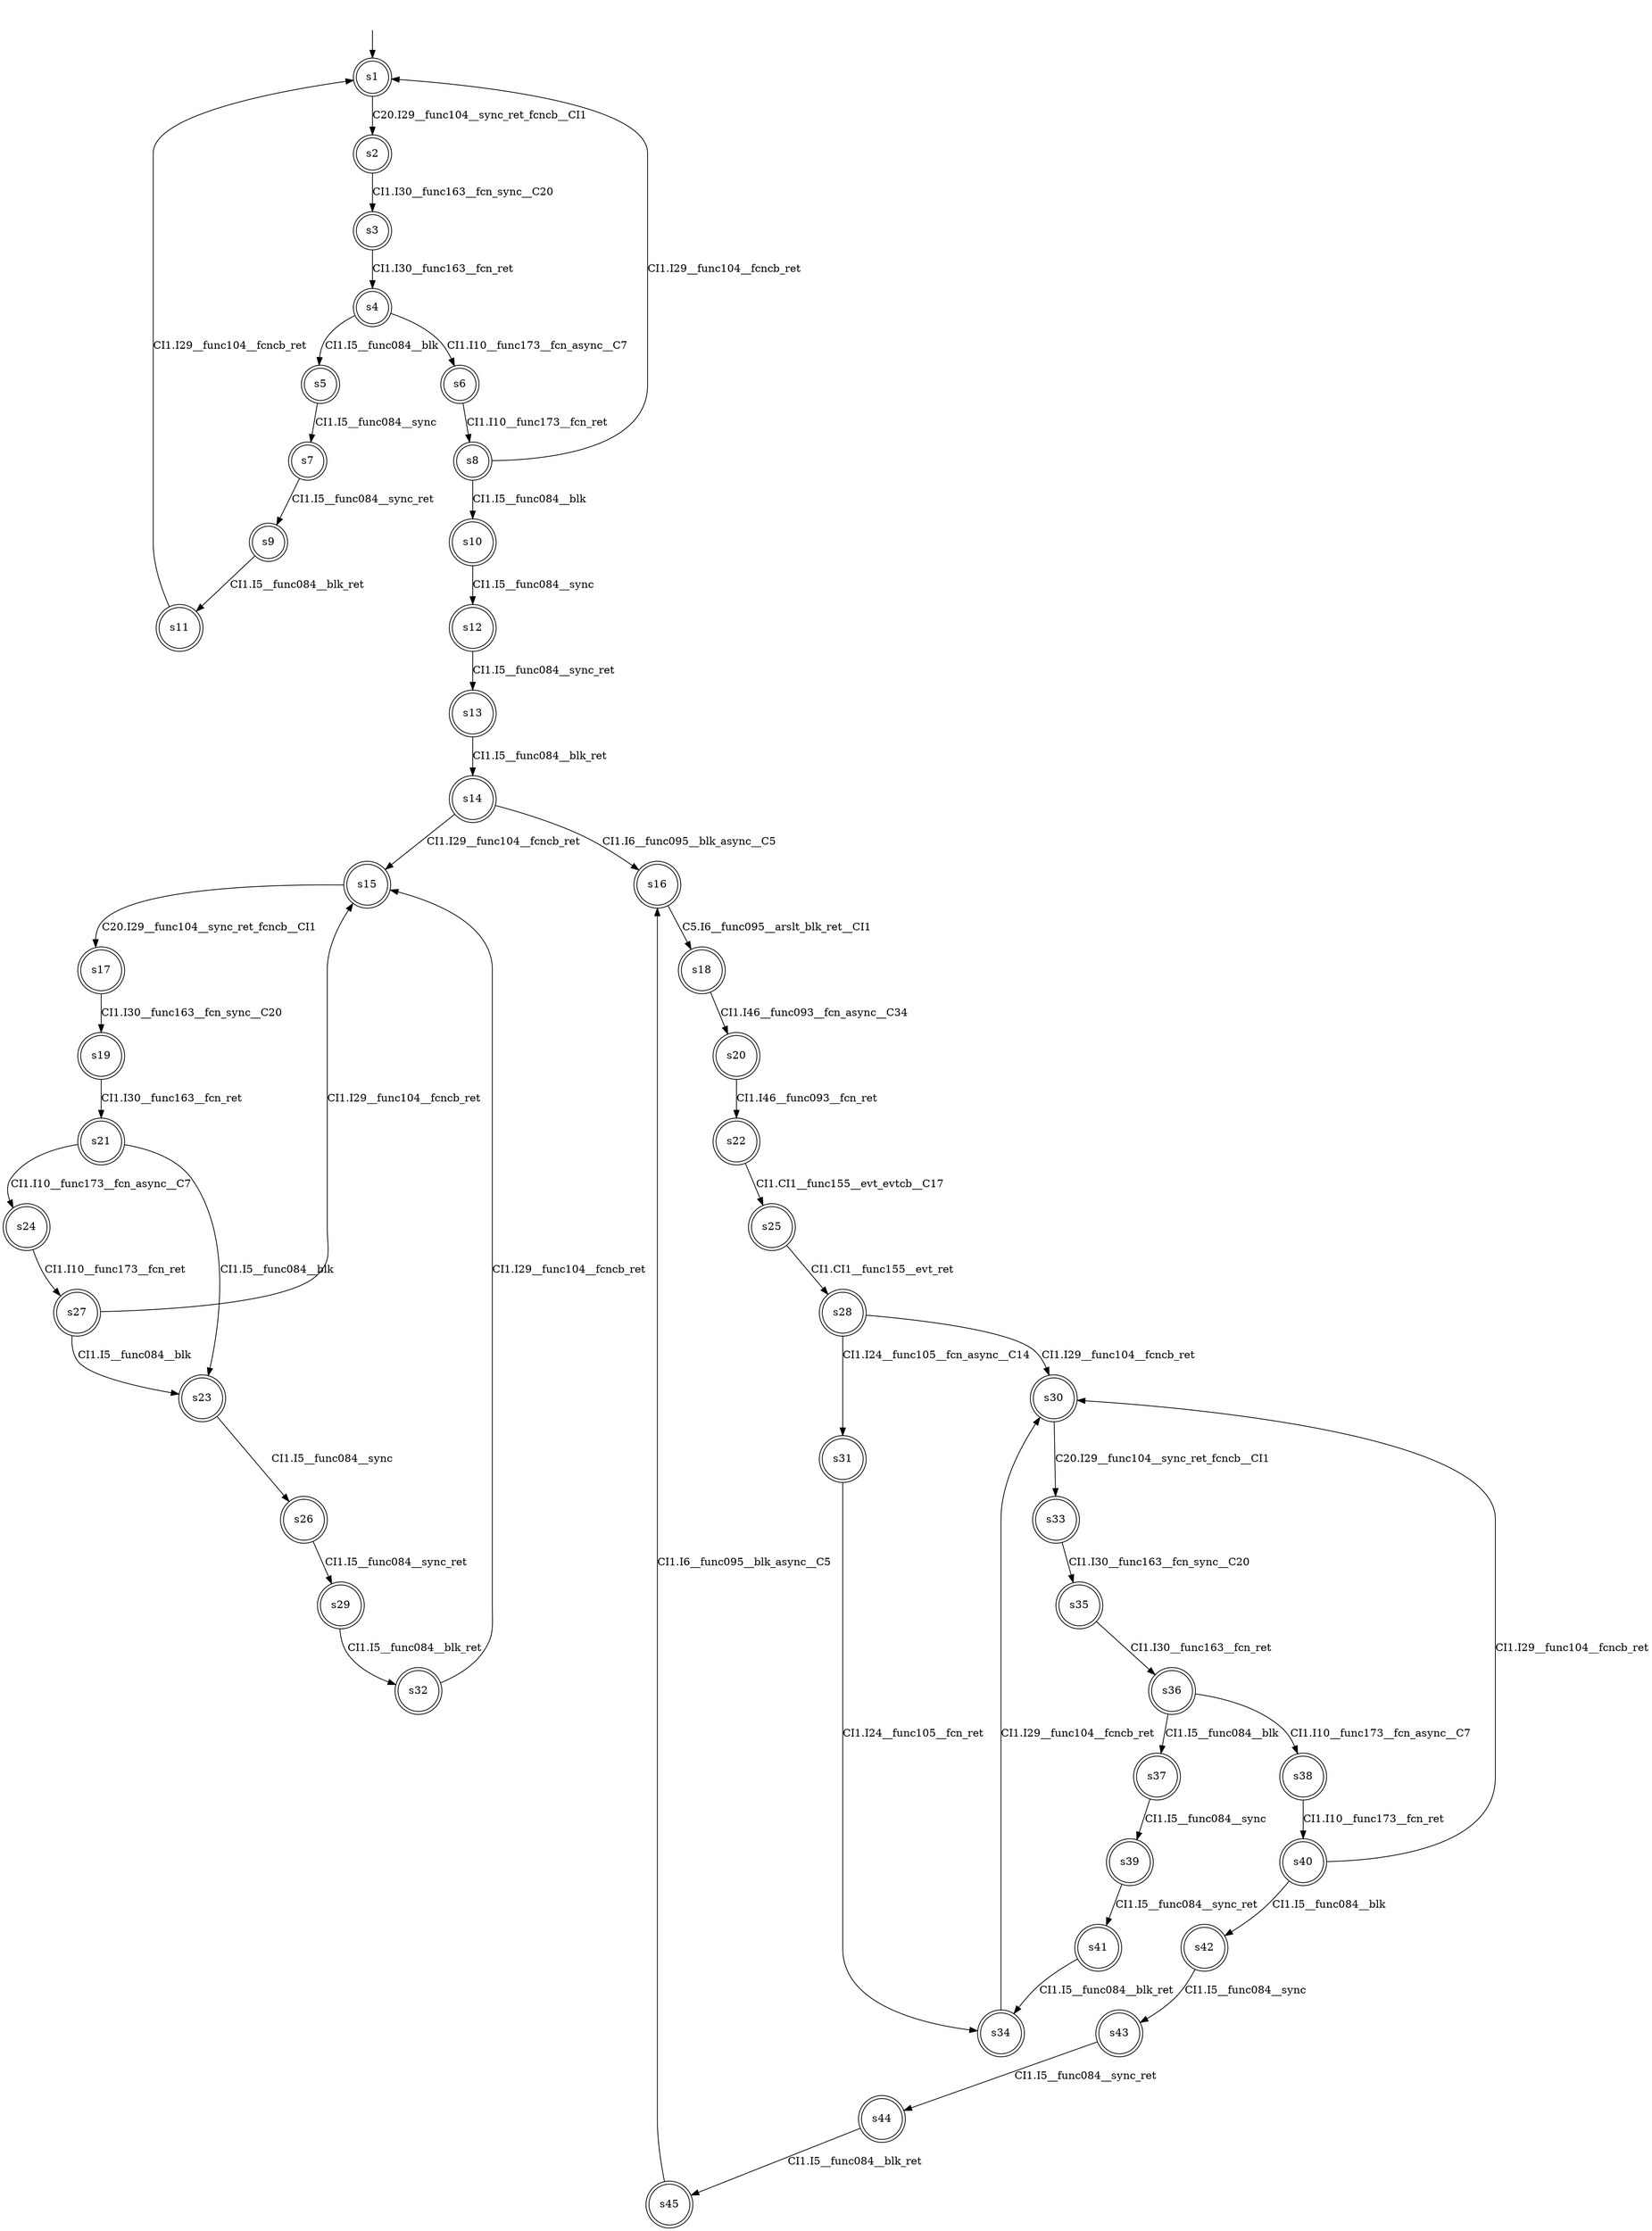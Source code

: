 digraph automaton {
	1 [label=<s1> shape="doublecircle"];
	2 [label=<s2> shape="doublecircle"];
	3 [label=<s3> shape="doublecircle"];
	4 [label=<s4> shape="doublecircle"];
	5 [label=<s5> shape="doublecircle"];
	6 [label=<s6> shape="doublecircle"];
	7 [label=<s7> shape="doublecircle"];
	8 [label=<s8> shape="doublecircle"];
	9 [label=<s9> shape="doublecircle"];
	10 [label=<s10> shape="doublecircle"];
	11 [label=<s11> shape="doublecircle"];
	12 [label=<s12> shape="doublecircle"];
	13 [label=<s13> shape="doublecircle"];
	14 [label=<s14> shape="doublecircle"];
	15 [label=<s15> shape="doublecircle"];
	16 [label=<s16> shape="doublecircle"];
	17 [label=<s17> shape="doublecircle"];
	18 [label=<s18> shape="doublecircle"];
	19 [label=<s19> shape="doublecircle"];
	20 [label=<s20> shape="doublecircle"];
	21 [label=<s21> shape="doublecircle"];
	22 [label=<s22> shape="doublecircle"];
	23 [label=<s23> shape="doublecircle"];
	24 [label=<s24> shape="doublecircle"];
	25 [label=<s25> shape="doublecircle"];
	26 [label=<s26> shape="doublecircle"];
	27 [label=<s27> shape="doublecircle"];
	28 [label=<s28> shape="doublecircle"];
	29 [label=<s29> shape="doublecircle"];
	30 [label=<s30> shape="doublecircle"];
	31 [label=<s31> shape="doublecircle"];
	32 [label=<s32> shape="doublecircle"];
	33 [label=<s33> shape="doublecircle"];
	34 [label=<s34> shape="doublecircle"];
	35 [label=<s35> shape="doublecircle"];
	36 [label=<s36> shape="doublecircle"];
	37 [label=<s37> shape="doublecircle"];
	38 [label=<s38> shape="doublecircle"];
	39 [label=<s39> shape="doublecircle"];
	40 [label=<s40> shape="doublecircle"];
	41 [label=<s41> shape="doublecircle"];
	42 [label=<s42> shape="doublecircle"];
	43 [label=<s43> shape="doublecircle"];
	44 [label=<s44> shape="doublecircle"];
	45 [label=<s45> shape="doublecircle"];
	__init1 [label=<> shape="none"];
	__init1 -> 1;
	1 -> 2 [label=<C20.I29__func104__sync_ret_fcncb__CI1> id="1-0-2"];
	2 -> 3 [label=<CI1.I30__func163__fcn_sync__C20> id="2-0-3"];
	3 -> 4 [label=<CI1.I30__func163__fcn_ret> id="3-0-4"];
	4 -> 5 [label=<CI1.I5__func084__blk> id="4-0-5"];
	4 -> 6 [label=<CI1.I10__func173__fcn_async__C7> id="4-1-6"];
	5 -> 7 [label=<CI1.I5__func084__sync> id="5-0-7"];
	6 -> 8 [label=<CI1.I10__func173__fcn_ret> id="6-0-8"];
	7 -> 9 [label=<CI1.I5__func084__sync_ret> id="7-0-9"];
	8 -> 10 [label=<CI1.I5__func084__blk> id="8-0-10"];
	8 -> 1 [label=<CI1.I29__func104__fcncb_ret> id="8-1-1"];
	9 -> 11 [label=<CI1.I5__func084__blk_ret> id="9-0-11"];
	10 -> 12 [label=<CI1.I5__func084__sync> id="10-0-12"];
	11 -> 1 [label=<CI1.I29__func104__fcncb_ret> id="11-0-1"];
	12 -> 13 [label=<CI1.I5__func084__sync_ret> id="12-0-13"];
	13 -> 14 [label=<CI1.I5__func084__blk_ret> id="13-0-14"];
	14 -> 15 [label=<CI1.I29__func104__fcncb_ret> id="14-0-15"];
	14 -> 16 [label=<CI1.I6__func095__blk_async__C5> id="14-1-16"];
	15 -> 17 [label=<C20.I29__func104__sync_ret_fcncb__CI1> id="15-0-17"];
	16 -> 18 [label=<C5.I6__func095__arslt_blk_ret__CI1> id="16-0-18"];
	17 -> 19 [label=<CI1.I30__func163__fcn_sync__C20> id="17-0-19"];
	18 -> 20 [label=<CI1.I46__func093__fcn_async__C34> id="18-0-20"];
	19 -> 21 [label=<CI1.I30__func163__fcn_ret> id="19-0-21"];
	20 -> 22 [label=<CI1.I46__func093__fcn_ret> id="20-0-22"];
	21 -> 23 [label=<CI1.I5__func084__blk> id="21-0-23"];
	21 -> 24 [label=<CI1.I10__func173__fcn_async__C7> id="21-1-24"];
	22 -> 25 [label=<CI1.CI1__func155__evt_evtcb__C17> id="22-0-25"];
	23 -> 26 [label=<CI1.I5__func084__sync> id="23-0-26"];
	24 -> 27 [label=<CI1.I10__func173__fcn_ret> id="24-0-27"];
	25 -> 28 [label=<CI1.CI1__func155__evt_ret> id="25-0-28"];
	26 -> 29 [label=<CI1.I5__func084__sync_ret> id="26-0-29"];
	27 -> 23 [label=<CI1.I5__func084__blk> id="27-0-23"];
	27 -> 15 [label=<CI1.I29__func104__fcncb_ret> id="27-1-15"];
	28 -> 30 [label=<CI1.I29__func104__fcncb_ret> id="28-0-30"];
	28 -> 31 [label=<CI1.I24__func105__fcn_async__C14> id="28-1-31"];
	29 -> 32 [label=<CI1.I5__func084__blk_ret> id="29-0-32"];
	30 -> 33 [label=<C20.I29__func104__sync_ret_fcncb__CI1> id="30-0-33"];
	31 -> 34 [label=<CI1.I24__func105__fcn_ret> id="31-0-34"];
	32 -> 15 [label=<CI1.I29__func104__fcncb_ret> id="32-0-15"];
	33 -> 35 [label=<CI1.I30__func163__fcn_sync__C20> id="33-0-35"];
	34 -> 30 [label=<CI1.I29__func104__fcncb_ret> id="34-0-30"];
	35 -> 36 [label=<CI1.I30__func163__fcn_ret> id="35-0-36"];
	36 -> 37 [label=<CI1.I5__func084__blk> id="36-0-37"];
	36 -> 38 [label=<CI1.I10__func173__fcn_async__C7> id="36-1-38"];
	37 -> 39 [label=<CI1.I5__func084__sync> id="37-0-39"];
	38 -> 40 [label=<CI1.I10__func173__fcn_ret> id="38-0-40"];
	39 -> 41 [label=<CI1.I5__func084__sync_ret> id="39-0-41"];
	40 -> 42 [label=<CI1.I5__func084__blk> id="40-0-42"];
	40 -> 30 [label=<CI1.I29__func104__fcncb_ret> id="40-1-30"];
	41 -> 34 [label=<CI1.I5__func084__blk_ret> id="41-0-34"];
	42 -> 43 [label=<CI1.I5__func084__sync> id="42-0-43"];
	43 -> 44 [label=<CI1.I5__func084__sync_ret> id="43-0-44"];
	44 -> 45 [label=<CI1.I5__func084__blk_ret> id="44-0-45"];
	45 -> 16 [label=<CI1.I6__func095__blk_async__C5> id="45-0-16"];
}
